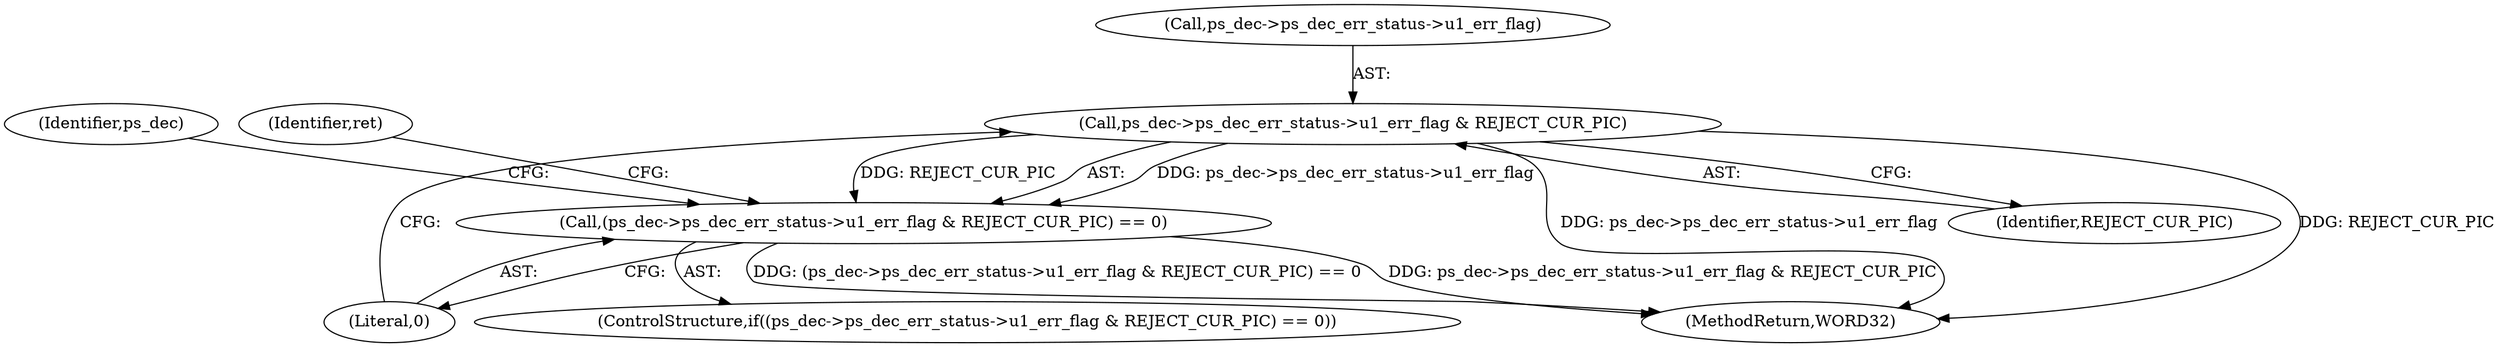 digraph "0_Android_7554755536019e439433c515eeb44e701fb3bfb2@pointer" {
"1001847" [label="(Call,ps_dec->ps_dec_err_status->u1_err_flag & REJECT_CUR_PIC)"];
"1001846" [label="(Call,(ps_dec->ps_dec_err_status->u1_err_flag & REJECT_CUR_PIC) == 0)"];
"1001846" [label="(Call,(ps_dec->ps_dec_err_status->u1_err_flag & REJECT_CUR_PIC) == 0)"];
"1001870" [label="(Identifier,ps_dec)"];
"1001857" [label="(Identifier,ret)"];
"1002142" [label="(MethodReturn,WORD32)"];
"1001853" [label="(Identifier,REJECT_CUR_PIC)"];
"1001845" [label="(ControlStructure,if((ps_dec->ps_dec_err_status->u1_err_flag & REJECT_CUR_PIC) == 0))"];
"1001854" [label="(Literal,0)"];
"1001847" [label="(Call,ps_dec->ps_dec_err_status->u1_err_flag & REJECT_CUR_PIC)"];
"1001848" [label="(Call,ps_dec->ps_dec_err_status->u1_err_flag)"];
"1001847" -> "1001846"  [label="AST: "];
"1001847" -> "1001853"  [label="CFG: "];
"1001848" -> "1001847"  [label="AST: "];
"1001853" -> "1001847"  [label="AST: "];
"1001854" -> "1001847"  [label="CFG: "];
"1001847" -> "1002142"  [label="DDG: ps_dec->ps_dec_err_status->u1_err_flag"];
"1001847" -> "1002142"  [label="DDG: REJECT_CUR_PIC"];
"1001847" -> "1001846"  [label="DDG: ps_dec->ps_dec_err_status->u1_err_flag"];
"1001847" -> "1001846"  [label="DDG: REJECT_CUR_PIC"];
"1001846" -> "1001845"  [label="AST: "];
"1001846" -> "1001854"  [label="CFG: "];
"1001854" -> "1001846"  [label="AST: "];
"1001857" -> "1001846"  [label="CFG: "];
"1001870" -> "1001846"  [label="CFG: "];
"1001846" -> "1002142"  [label="DDG: (ps_dec->ps_dec_err_status->u1_err_flag & REJECT_CUR_PIC) == 0"];
"1001846" -> "1002142"  [label="DDG: ps_dec->ps_dec_err_status->u1_err_flag & REJECT_CUR_PIC"];
}
